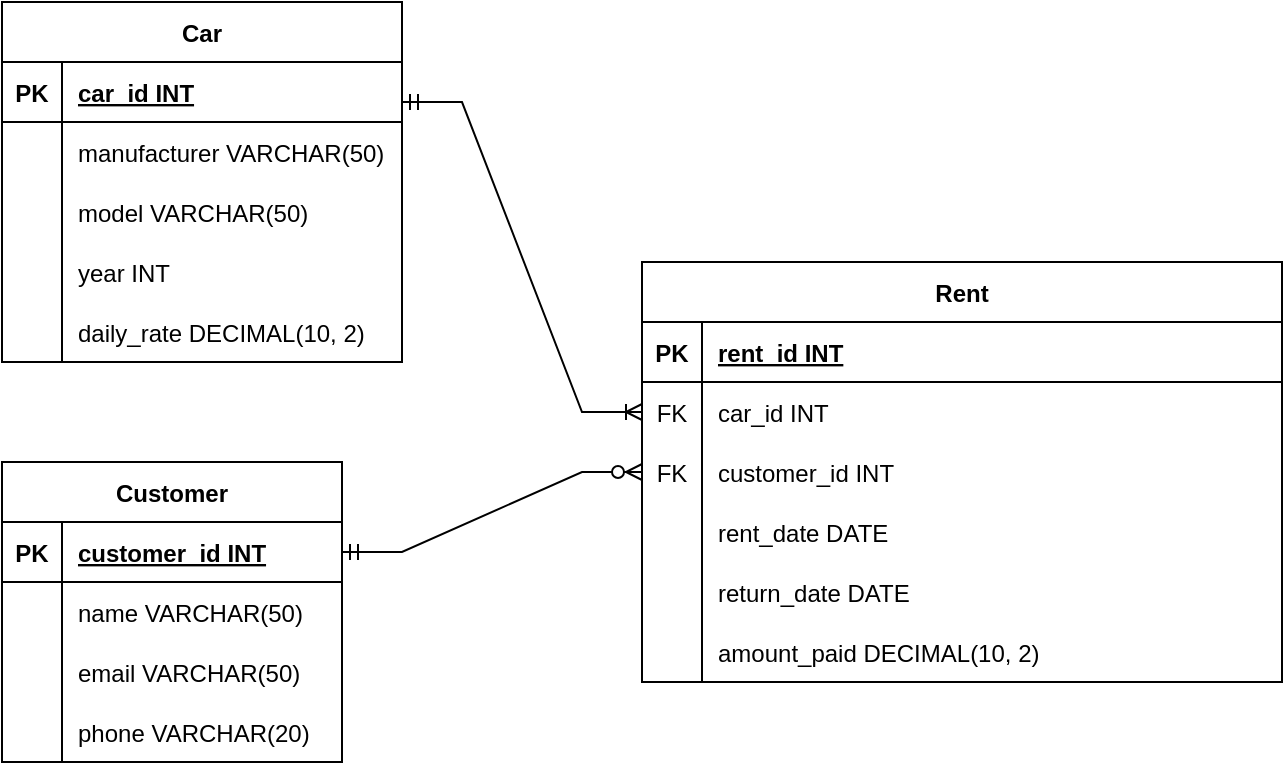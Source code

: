 <mxfile version="21.0.8" type="device"><diagram name="Page-1" id="-LS3lSdazOeHsXu57dui"><mxGraphModel dx="2012" dy="658" grid="1" gridSize="10" guides="1" tooltips="1" connect="1" arrows="1" fold="1" page="1" pageScale="1" pageWidth="827" pageHeight="1169" math="0" shadow="0"><root><mxCell id="0"/><mxCell id="1" parent="0"/><mxCell id="I1zlDPkIbcH5DHueRdPg-2" value="Car" style="shape=table;startSize=30;container=1;collapsible=1;childLayout=tableLayout;fixedRows=1;rowLines=0;fontStyle=1;align=center;resizeLast=1;" parent="1" vertex="1"><mxGeometry x="-610" y="20" width="200" height="180" as="geometry"/></mxCell><mxCell id="I1zlDPkIbcH5DHueRdPg-3" value="" style="shape=tableRow;horizontal=0;startSize=0;swimlaneHead=0;swimlaneBody=0;fillColor=none;collapsible=0;dropTarget=0;points=[[0,0.5],[1,0.5]];portConstraint=eastwest;strokeColor=inherit;top=0;left=0;right=0;bottom=1;" parent="I1zlDPkIbcH5DHueRdPg-2" vertex="1"><mxGeometry y="30" width="200" height="30" as="geometry"/></mxCell><mxCell id="I1zlDPkIbcH5DHueRdPg-4" value="PK" style="shape=partialRectangle;overflow=hidden;connectable=0;fillColor=none;strokeColor=inherit;top=0;left=0;bottom=0;right=0;fontStyle=1;" parent="I1zlDPkIbcH5DHueRdPg-3" vertex="1"><mxGeometry width="30" height="30" as="geometry"><mxRectangle width="30" height="30" as="alternateBounds"/></mxGeometry></mxCell><mxCell id="I1zlDPkIbcH5DHueRdPg-5" value="car_id INT " style="shape=partialRectangle;overflow=hidden;connectable=0;fillColor=none;align=left;strokeColor=inherit;top=0;left=0;bottom=0;right=0;spacingLeft=6;fontStyle=5;" parent="I1zlDPkIbcH5DHueRdPg-3" vertex="1"><mxGeometry x="30" width="170" height="30" as="geometry"><mxRectangle width="170" height="30" as="alternateBounds"/></mxGeometry></mxCell><mxCell id="I1zlDPkIbcH5DHueRdPg-6" value="" style="shape=tableRow;horizontal=0;startSize=0;swimlaneHead=0;swimlaneBody=0;fillColor=none;collapsible=0;dropTarget=0;points=[[0,0.5],[1,0.5]];portConstraint=eastwest;strokeColor=inherit;top=0;left=0;right=0;bottom=0;" parent="I1zlDPkIbcH5DHueRdPg-2" vertex="1"><mxGeometry y="60" width="200" height="30" as="geometry"/></mxCell><mxCell id="I1zlDPkIbcH5DHueRdPg-7" value="" style="shape=partialRectangle;overflow=hidden;connectable=0;fillColor=none;strokeColor=inherit;top=0;left=0;bottom=0;right=0;" parent="I1zlDPkIbcH5DHueRdPg-6" vertex="1"><mxGeometry width="30" height="30" as="geometry"><mxRectangle width="30" height="30" as="alternateBounds"/></mxGeometry></mxCell><mxCell id="I1zlDPkIbcH5DHueRdPg-8" value="manufacturer VARCHAR(50)" style="shape=partialRectangle;overflow=hidden;connectable=0;fillColor=none;align=left;strokeColor=inherit;top=0;left=0;bottom=0;right=0;spacingLeft=6;" parent="I1zlDPkIbcH5DHueRdPg-6" vertex="1"><mxGeometry x="30" width="170" height="30" as="geometry"><mxRectangle width="170" height="30" as="alternateBounds"/></mxGeometry></mxCell><mxCell id="I1zlDPkIbcH5DHueRdPg-9" value="" style="shape=tableRow;horizontal=0;startSize=0;swimlaneHead=0;swimlaneBody=0;fillColor=none;collapsible=0;dropTarget=0;points=[[0,0.5],[1,0.5]];portConstraint=eastwest;strokeColor=inherit;top=0;left=0;right=0;bottom=0;" parent="I1zlDPkIbcH5DHueRdPg-2" vertex="1"><mxGeometry y="90" width="200" height="30" as="geometry"/></mxCell><mxCell id="I1zlDPkIbcH5DHueRdPg-10" value="" style="shape=partialRectangle;overflow=hidden;connectable=0;fillColor=none;strokeColor=inherit;top=0;left=0;bottom=0;right=0;" parent="I1zlDPkIbcH5DHueRdPg-9" vertex="1"><mxGeometry width="30" height="30" as="geometry"><mxRectangle width="30" height="30" as="alternateBounds"/></mxGeometry></mxCell><mxCell id="I1zlDPkIbcH5DHueRdPg-11" value="model VARCHAR(50)" style="shape=partialRectangle;overflow=hidden;connectable=0;fillColor=none;align=left;strokeColor=inherit;top=0;left=0;bottom=0;right=0;spacingLeft=6;" parent="I1zlDPkIbcH5DHueRdPg-9" vertex="1"><mxGeometry x="30" width="170" height="30" as="geometry"><mxRectangle width="170" height="30" as="alternateBounds"/></mxGeometry></mxCell><mxCell id="I1zlDPkIbcH5DHueRdPg-12" value="" style="shape=tableRow;horizontal=0;startSize=0;swimlaneHead=0;swimlaneBody=0;fillColor=none;collapsible=0;dropTarget=0;points=[[0,0.5],[1,0.5]];portConstraint=eastwest;strokeColor=inherit;top=0;left=0;right=0;bottom=0;" parent="I1zlDPkIbcH5DHueRdPg-2" vertex="1"><mxGeometry y="120" width="200" height="30" as="geometry"/></mxCell><mxCell id="I1zlDPkIbcH5DHueRdPg-13" value="" style="shape=partialRectangle;overflow=hidden;connectable=0;fillColor=none;strokeColor=inherit;top=0;left=0;bottom=0;right=0;" parent="I1zlDPkIbcH5DHueRdPg-12" vertex="1"><mxGeometry width="30" height="30" as="geometry"><mxRectangle width="30" height="30" as="alternateBounds"/></mxGeometry></mxCell><mxCell id="I1zlDPkIbcH5DHueRdPg-14" value="year INT" style="shape=partialRectangle;overflow=hidden;connectable=0;fillColor=none;align=left;strokeColor=inherit;top=0;left=0;bottom=0;right=0;spacingLeft=6;" parent="I1zlDPkIbcH5DHueRdPg-12" vertex="1"><mxGeometry x="30" width="170" height="30" as="geometry"><mxRectangle width="170" height="30" as="alternateBounds"/></mxGeometry></mxCell><mxCell id="I1zlDPkIbcH5DHueRdPg-15" value="" style="shape=tableRow;horizontal=0;startSize=0;swimlaneHead=0;swimlaneBody=0;fillColor=none;collapsible=0;dropTarget=0;points=[[0,0.5],[1,0.5]];portConstraint=eastwest;strokeColor=inherit;top=0;left=0;right=0;bottom=0;" parent="I1zlDPkIbcH5DHueRdPg-2" vertex="1"><mxGeometry y="150" width="200" height="30" as="geometry"/></mxCell><mxCell id="I1zlDPkIbcH5DHueRdPg-16" value="" style="shape=partialRectangle;overflow=hidden;connectable=0;fillColor=none;strokeColor=inherit;top=0;left=0;bottom=0;right=0;" parent="I1zlDPkIbcH5DHueRdPg-15" vertex="1"><mxGeometry width="30" height="30" as="geometry"><mxRectangle width="30" height="30" as="alternateBounds"/></mxGeometry></mxCell><mxCell id="I1zlDPkIbcH5DHueRdPg-17" value="daily_rate DECIMAL(10, 2)" style="shape=partialRectangle;overflow=hidden;connectable=0;fillColor=none;align=left;strokeColor=inherit;top=0;left=0;bottom=0;right=0;spacingLeft=6;" parent="I1zlDPkIbcH5DHueRdPg-15" vertex="1"><mxGeometry x="30" width="170" height="30" as="geometry"><mxRectangle width="170" height="30" as="alternateBounds"/></mxGeometry></mxCell><mxCell id="I1zlDPkIbcH5DHueRdPg-18" value="Customer" style="shape=table;startSize=30;container=1;collapsible=1;childLayout=tableLayout;fixedRows=1;rowLines=0;fontStyle=1;align=center;resizeLast=1;" parent="1" vertex="1"><mxGeometry x="-610" y="250" width="170" height="150" as="geometry"/></mxCell><mxCell id="I1zlDPkIbcH5DHueRdPg-19" value="" style="shape=tableRow;horizontal=0;startSize=0;swimlaneHead=0;swimlaneBody=0;fillColor=none;collapsible=0;dropTarget=0;points=[[0,0.5],[1,0.5]];portConstraint=eastwest;strokeColor=inherit;top=0;left=0;right=0;bottom=1;" parent="I1zlDPkIbcH5DHueRdPg-18" vertex="1"><mxGeometry y="30" width="170" height="30" as="geometry"/></mxCell><mxCell id="I1zlDPkIbcH5DHueRdPg-20" value="PK" style="shape=partialRectangle;overflow=hidden;connectable=0;fillColor=none;strokeColor=inherit;top=0;left=0;bottom=0;right=0;fontStyle=1;" parent="I1zlDPkIbcH5DHueRdPg-19" vertex="1"><mxGeometry width="30" height="30" as="geometry"><mxRectangle width="30" height="30" as="alternateBounds"/></mxGeometry></mxCell><mxCell id="I1zlDPkIbcH5DHueRdPg-21" value="customer_id INT " style="shape=partialRectangle;overflow=hidden;connectable=0;fillColor=none;align=left;strokeColor=inherit;top=0;left=0;bottom=0;right=0;spacingLeft=6;fontStyle=5;" parent="I1zlDPkIbcH5DHueRdPg-19" vertex="1"><mxGeometry x="30" width="140" height="30" as="geometry"><mxRectangle width="140" height="30" as="alternateBounds"/></mxGeometry></mxCell><mxCell id="I1zlDPkIbcH5DHueRdPg-22" value="" style="shape=tableRow;horizontal=0;startSize=0;swimlaneHead=0;swimlaneBody=0;fillColor=none;collapsible=0;dropTarget=0;points=[[0,0.5],[1,0.5]];portConstraint=eastwest;strokeColor=inherit;top=0;left=0;right=0;bottom=0;" parent="I1zlDPkIbcH5DHueRdPg-18" vertex="1"><mxGeometry y="60" width="170" height="30" as="geometry"/></mxCell><mxCell id="I1zlDPkIbcH5DHueRdPg-23" value="" style="shape=partialRectangle;overflow=hidden;connectable=0;fillColor=none;strokeColor=inherit;top=0;left=0;bottom=0;right=0;" parent="I1zlDPkIbcH5DHueRdPg-22" vertex="1"><mxGeometry width="30" height="30" as="geometry"><mxRectangle width="30" height="30" as="alternateBounds"/></mxGeometry></mxCell><mxCell id="I1zlDPkIbcH5DHueRdPg-24" value="name VARCHAR(50)" style="shape=partialRectangle;overflow=hidden;connectable=0;fillColor=none;align=left;strokeColor=inherit;top=0;left=0;bottom=0;right=0;spacingLeft=6;" parent="I1zlDPkIbcH5DHueRdPg-22" vertex="1"><mxGeometry x="30" width="140" height="30" as="geometry"><mxRectangle width="140" height="30" as="alternateBounds"/></mxGeometry></mxCell><mxCell id="I1zlDPkIbcH5DHueRdPg-25" value="" style="shape=tableRow;horizontal=0;startSize=0;swimlaneHead=0;swimlaneBody=0;fillColor=none;collapsible=0;dropTarget=0;points=[[0,0.5],[1,0.5]];portConstraint=eastwest;strokeColor=inherit;top=0;left=0;right=0;bottom=0;" parent="I1zlDPkIbcH5DHueRdPg-18" vertex="1"><mxGeometry y="90" width="170" height="30" as="geometry"/></mxCell><mxCell id="I1zlDPkIbcH5DHueRdPg-26" value="" style="shape=partialRectangle;overflow=hidden;connectable=0;fillColor=none;strokeColor=inherit;top=0;left=0;bottom=0;right=0;" parent="I1zlDPkIbcH5DHueRdPg-25" vertex="1"><mxGeometry width="30" height="30" as="geometry"><mxRectangle width="30" height="30" as="alternateBounds"/></mxGeometry></mxCell><mxCell id="I1zlDPkIbcH5DHueRdPg-27" value="email VARCHAR(50)" style="shape=partialRectangle;overflow=hidden;connectable=0;fillColor=none;align=left;strokeColor=inherit;top=0;left=0;bottom=0;right=0;spacingLeft=6;" parent="I1zlDPkIbcH5DHueRdPg-25" vertex="1"><mxGeometry x="30" width="140" height="30" as="geometry"><mxRectangle width="140" height="30" as="alternateBounds"/></mxGeometry></mxCell><mxCell id="I1zlDPkIbcH5DHueRdPg-28" value="" style="shape=tableRow;horizontal=0;startSize=0;swimlaneHead=0;swimlaneBody=0;fillColor=none;collapsible=0;dropTarget=0;points=[[0,0.5],[1,0.5]];portConstraint=eastwest;strokeColor=inherit;top=0;left=0;right=0;bottom=0;" parent="I1zlDPkIbcH5DHueRdPg-18" vertex="1"><mxGeometry y="120" width="170" height="30" as="geometry"/></mxCell><mxCell id="I1zlDPkIbcH5DHueRdPg-29" value="" style="shape=partialRectangle;overflow=hidden;connectable=0;fillColor=none;strokeColor=inherit;top=0;left=0;bottom=0;right=0;" parent="I1zlDPkIbcH5DHueRdPg-28" vertex="1"><mxGeometry width="30" height="30" as="geometry"><mxRectangle width="30" height="30" as="alternateBounds"/></mxGeometry></mxCell><mxCell id="I1zlDPkIbcH5DHueRdPg-30" value="phone VARCHAR(20)" style="shape=partialRectangle;overflow=hidden;connectable=0;fillColor=none;align=left;strokeColor=inherit;top=0;left=0;bottom=0;right=0;spacingLeft=6;" parent="I1zlDPkIbcH5DHueRdPg-28" vertex="1"><mxGeometry x="30" width="140" height="30" as="geometry"><mxRectangle width="140" height="30" as="alternateBounds"/></mxGeometry></mxCell><mxCell id="I1zlDPkIbcH5DHueRdPg-85" value="" style="edgeStyle=entityRelationEdgeStyle;fontSize=12;html=1;endArrow=ERzeroToMany;startArrow=ERmandOne;rounded=0;entryX=0;entryY=0.5;entryDx=0;entryDy=0;exitX=1;exitY=0.5;exitDx=0;exitDy=0;" parent="1" source="I1zlDPkIbcH5DHueRdPg-19" target="I1zlDPkIbcH5DHueRdPg-93" edge="1"><mxGeometry width="100" height="100" relative="1" as="geometry"><mxPoint x="-450" y="300" as="sourcePoint"/><mxPoint x="-280" y="295" as="targetPoint"/></mxGeometry></mxCell><mxCell id="I1zlDPkIbcH5DHueRdPg-86" value="Rent" style="shape=table;startSize=30;container=1;collapsible=1;childLayout=tableLayout;fixedRows=1;rowLines=0;fontStyle=1;align=center;resizeLast=1;" parent="1" vertex="1"><mxGeometry x="-290" y="150" width="320" height="210" as="geometry"/></mxCell><mxCell id="I1zlDPkIbcH5DHueRdPg-87" value="" style="shape=tableRow;horizontal=0;startSize=0;swimlaneHead=0;swimlaneBody=0;fillColor=none;collapsible=0;dropTarget=0;points=[[0,0.5],[1,0.5]];portConstraint=eastwest;strokeColor=inherit;top=0;left=0;right=0;bottom=1;" parent="I1zlDPkIbcH5DHueRdPg-86" vertex="1"><mxGeometry y="30" width="320" height="30" as="geometry"/></mxCell><mxCell id="I1zlDPkIbcH5DHueRdPg-88" value="PK" style="shape=partialRectangle;overflow=hidden;connectable=0;fillColor=none;strokeColor=inherit;top=0;left=0;bottom=0;right=0;fontStyle=1;" parent="I1zlDPkIbcH5DHueRdPg-87" vertex="1"><mxGeometry width="30" height="30" as="geometry"><mxRectangle width="30" height="30" as="alternateBounds"/></mxGeometry></mxCell><mxCell id="I1zlDPkIbcH5DHueRdPg-89" value="rent_id INT " style="shape=partialRectangle;overflow=hidden;connectable=0;fillColor=none;align=left;strokeColor=inherit;top=0;left=0;bottom=0;right=0;spacingLeft=6;fontStyle=5;" parent="I1zlDPkIbcH5DHueRdPg-87" vertex="1"><mxGeometry x="30" width="290" height="30" as="geometry"><mxRectangle width="290" height="30" as="alternateBounds"/></mxGeometry></mxCell><mxCell id="I1zlDPkIbcH5DHueRdPg-90" value="" style="shape=tableRow;horizontal=0;startSize=0;swimlaneHead=0;swimlaneBody=0;fillColor=none;collapsible=0;dropTarget=0;points=[[0,0.5],[1,0.5]];portConstraint=eastwest;strokeColor=inherit;top=0;left=0;right=0;bottom=0;" parent="I1zlDPkIbcH5DHueRdPg-86" vertex="1"><mxGeometry y="60" width="320" height="30" as="geometry"/></mxCell><mxCell id="I1zlDPkIbcH5DHueRdPg-91" value="FK" style="shape=partialRectangle;overflow=hidden;connectable=0;fillColor=none;strokeColor=inherit;top=0;left=0;bottom=0;right=0;" parent="I1zlDPkIbcH5DHueRdPg-90" vertex="1"><mxGeometry width="30" height="30" as="geometry"><mxRectangle width="30" height="30" as="alternateBounds"/></mxGeometry></mxCell><mxCell id="I1zlDPkIbcH5DHueRdPg-92" value="car_id INT " style="shape=partialRectangle;overflow=hidden;connectable=0;fillColor=none;align=left;strokeColor=inherit;top=0;left=0;bottom=0;right=0;spacingLeft=6;" parent="I1zlDPkIbcH5DHueRdPg-90" vertex="1"><mxGeometry x="30" width="290" height="30" as="geometry"><mxRectangle width="290" height="30" as="alternateBounds"/></mxGeometry></mxCell><mxCell id="I1zlDPkIbcH5DHueRdPg-93" value="" style="shape=tableRow;horizontal=0;startSize=0;swimlaneHead=0;swimlaneBody=0;fillColor=none;collapsible=0;dropTarget=0;points=[[0,0.5],[1,0.5]];portConstraint=eastwest;strokeColor=inherit;top=0;left=0;right=0;bottom=0;" parent="I1zlDPkIbcH5DHueRdPg-86" vertex="1"><mxGeometry y="90" width="320" height="30" as="geometry"/></mxCell><mxCell id="I1zlDPkIbcH5DHueRdPg-94" value="FK" style="shape=partialRectangle;overflow=hidden;connectable=0;fillColor=none;strokeColor=inherit;top=0;left=0;bottom=0;right=0;" parent="I1zlDPkIbcH5DHueRdPg-93" vertex="1"><mxGeometry width="30" height="30" as="geometry"><mxRectangle width="30" height="30" as="alternateBounds"/></mxGeometry></mxCell><mxCell id="I1zlDPkIbcH5DHueRdPg-95" value="customer_id INT" style="shape=partialRectangle;overflow=hidden;connectable=0;fillColor=none;align=left;strokeColor=inherit;top=0;left=0;bottom=0;right=0;spacingLeft=6;" parent="I1zlDPkIbcH5DHueRdPg-93" vertex="1"><mxGeometry x="30" width="290" height="30" as="geometry"><mxRectangle width="290" height="30" as="alternateBounds"/></mxGeometry></mxCell><mxCell id="I1zlDPkIbcH5DHueRdPg-96" value="" style="shape=tableRow;horizontal=0;startSize=0;swimlaneHead=0;swimlaneBody=0;fillColor=none;collapsible=0;dropTarget=0;points=[[0,0.5],[1,0.5]];portConstraint=eastwest;strokeColor=inherit;top=0;left=0;right=0;bottom=0;" parent="I1zlDPkIbcH5DHueRdPg-86" vertex="1"><mxGeometry y="120" width="320" height="30" as="geometry"/></mxCell><mxCell id="I1zlDPkIbcH5DHueRdPg-97" value="" style="shape=partialRectangle;overflow=hidden;connectable=0;fillColor=none;strokeColor=inherit;top=0;left=0;bottom=0;right=0;" parent="I1zlDPkIbcH5DHueRdPg-96" vertex="1"><mxGeometry width="30" height="30" as="geometry"><mxRectangle width="30" height="30" as="alternateBounds"/></mxGeometry></mxCell><mxCell id="I1zlDPkIbcH5DHueRdPg-98" value="rent_date DATE" style="shape=partialRectangle;overflow=hidden;connectable=0;fillColor=none;align=left;strokeColor=inherit;top=0;left=0;bottom=0;right=0;spacingLeft=6;" parent="I1zlDPkIbcH5DHueRdPg-96" vertex="1"><mxGeometry x="30" width="290" height="30" as="geometry"><mxRectangle width="290" height="30" as="alternateBounds"/></mxGeometry></mxCell><mxCell id="I1zlDPkIbcH5DHueRdPg-99" value="" style="shape=tableRow;horizontal=0;startSize=0;swimlaneHead=0;swimlaneBody=0;fillColor=none;collapsible=0;dropTarget=0;points=[[0,0.5],[1,0.5]];portConstraint=eastwest;strokeColor=inherit;top=0;left=0;right=0;bottom=0;" parent="I1zlDPkIbcH5DHueRdPg-86" vertex="1"><mxGeometry y="150" width="320" height="30" as="geometry"/></mxCell><mxCell id="I1zlDPkIbcH5DHueRdPg-100" value="" style="shape=partialRectangle;overflow=hidden;connectable=0;fillColor=none;strokeColor=inherit;top=0;left=0;bottom=0;right=0;" parent="I1zlDPkIbcH5DHueRdPg-99" vertex="1"><mxGeometry width="30" height="30" as="geometry"><mxRectangle width="30" height="30" as="alternateBounds"/></mxGeometry></mxCell><mxCell id="I1zlDPkIbcH5DHueRdPg-101" value="return_date DATE" style="shape=partialRectangle;overflow=hidden;connectable=0;fillColor=none;align=left;strokeColor=inherit;top=0;left=0;bottom=0;right=0;spacingLeft=6;" parent="I1zlDPkIbcH5DHueRdPg-99" vertex="1"><mxGeometry x="30" width="290" height="30" as="geometry"><mxRectangle width="290" height="30" as="alternateBounds"/></mxGeometry></mxCell><mxCell id="I1zlDPkIbcH5DHueRdPg-102" value="" style="shape=tableRow;horizontal=0;startSize=0;swimlaneHead=0;swimlaneBody=0;fillColor=none;collapsible=0;dropTarget=0;points=[[0,0.5],[1,0.5]];portConstraint=eastwest;strokeColor=inherit;top=0;left=0;right=0;bottom=0;" parent="I1zlDPkIbcH5DHueRdPg-86" vertex="1"><mxGeometry y="180" width="320" height="30" as="geometry"/></mxCell><mxCell id="I1zlDPkIbcH5DHueRdPg-103" value="" style="shape=partialRectangle;overflow=hidden;connectable=0;fillColor=none;strokeColor=inherit;top=0;left=0;bottom=0;right=0;" parent="I1zlDPkIbcH5DHueRdPg-102" vertex="1"><mxGeometry width="30" height="30" as="geometry"><mxRectangle width="30" height="30" as="alternateBounds"/></mxGeometry></mxCell><mxCell id="I1zlDPkIbcH5DHueRdPg-104" value="amount_paid DECIMAL(10, 2)" style="shape=partialRectangle;overflow=hidden;connectable=0;fillColor=none;align=left;strokeColor=inherit;top=0;left=0;bottom=0;right=0;spacingLeft=6;" parent="I1zlDPkIbcH5DHueRdPg-102" vertex="1"><mxGeometry x="30" width="290" height="30" as="geometry"><mxRectangle width="290" height="30" as="alternateBounds"/></mxGeometry></mxCell><mxCell id="I1zlDPkIbcH5DHueRdPg-109" value="" style="edgeStyle=entityRelationEdgeStyle;fontSize=12;html=1;endArrow=ERoneToMany;startArrow=ERmandOne;rounded=0;exitX=1;exitY=0.667;exitDx=0;exitDy=0;exitPerimeter=0;entryX=0;entryY=0.5;entryDx=0;entryDy=0;" parent="1" source="I1zlDPkIbcH5DHueRdPg-3" target="I1zlDPkIbcH5DHueRdPg-90" edge="1"><mxGeometry width="100" height="100" relative="1" as="geometry"><mxPoint x="-390" y="330" as="sourcePoint"/><mxPoint x="-330" y="230" as="targetPoint"/></mxGeometry></mxCell></root></mxGraphModel></diagram></mxfile>